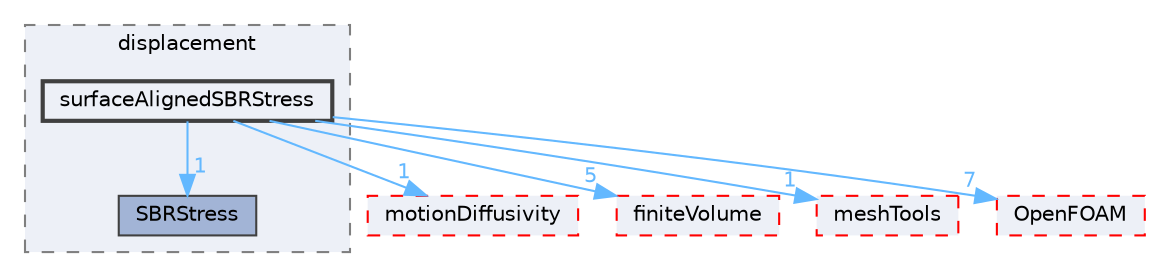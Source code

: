 digraph "src/fvMotionSolver/fvMotionSolvers/displacement/surfaceAlignedSBRStress"
{
 // LATEX_PDF_SIZE
  bgcolor="transparent";
  edge [fontname=Helvetica,fontsize=10,labelfontname=Helvetica,labelfontsize=10];
  node [fontname=Helvetica,fontsize=10,shape=box,height=0.2,width=0.4];
  compound=true
  subgraph clusterdir_6a2ca20b7e249992f3025a0ff36004ca {
    graph [ bgcolor="#edf0f7", pencolor="grey50", label="displacement", fontname=Helvetica,fontsize=10 style="filled,dashed", URL="dir_6a2ca20b7e249992f3025a0ff36004ca.html",tooltip=""]
  dir_74553758a023c7cd41c4e924a9eebb87 [label="SBRStress", fillcolor="#a2b4d6", color="grey25", style="filled", URL="dir_74553758a023c7cd41c4e924a9eebb87.html",tooltip=""];
  dir_d57601550c1e782dc1a56a1fd06d23da [label="surfaceAlignedSBRStress", fillcolor="#edf0f7", color="grey25", style="filled,bold", URL="dir_d57601550c1e782dc1a56a1fd06d23da.html",tooltip=""];
  }
  dir_8ab94aa558c9b87721da8bbf3fb9229e [label="motionDiffusivity", fillcolor="#edf0f7", color="red", style="filled,dashed", URL="dir_8ab94aa558c9b87721da8bbf3fb9229e.html",tooltip=""];
  dir_9bd15774b555cf7259a6fa18f99fe99b [label="finiteVolume", fillcolor="#edf0f7", color="red", style="filled,dashed", URL="dir_9bd15774b555cf7259a6fa18f99fe99b.html",tooltip=""];
  dir_ae30ad0bef50cf391b24c614251bb9fd [label="meshTools", fillcolor="#edf0f7", color="red", style="filled,dashed", URL="dir_ae30ad0bef50cf391b24c614251bb9fd.html",tooltip=""];
  dir_c5473ff19b20e6ec4dfe5c310b3778a8 [label="OpenFOAM", fillcolor="#edf0f7", color="red", style="filled,dashed", URL="dir_c5473ff19b20e6ec4dfe5c310b3778a8.html",tooltip=""];
  dir_d57601550c1e782dc1a56a1fd06d23da->dir_74553758a023c7cd41c4e924a9eebb87 [headlabel="1", labeldistance=1.5 headhref="dir_003819_003413.html" href="dir_003819_003413.html" color="steelblue1" fontcolor="steelblue1"];
  dir_d57601550c1e782dc1a56a1fd06d23da->dir_8ab94aa558c9b87721da8bbf3fb9229e [headlabel="1", labeldistance=1.5 headhref="dir_003819_002438.html" href="dir_003819_002438.html" color="steelblue1" fontcolor="steelblue1"];
  dir_d57601550c1e782dc1a56a1fd06d23da->dir_9bd15774b555cf7259a6fa18f99fe99b [headlabel="5", labeldistance=1.5 headhref="dir_003819_001387.html" href="dir_003819_001387.html" color="steelblue1" fontcolor="steelblue1"];
  dir_d57601550c1e782dc1a56a1fd06d23da->dir_ae30ad0bef50cf391b24c614251bb9fd [headlabel="1", labeldistance=1.5 headhref="dir_003819_002382.html" href="dir_003819_002382.html" color="steelblue1" fontcolor="steelblue1"];
  dir_d57601550c1e782dc1a56a1fd06d23da->dir_c5473ff19b20e6ec4dfe5c310b3778a8 [headlabel="7", labeldistance=1.5 headhref="dir_003819_002695.html" href="dir_003819_002695.html" color="steelblue1" fontcolor="steelblue1"];
}
